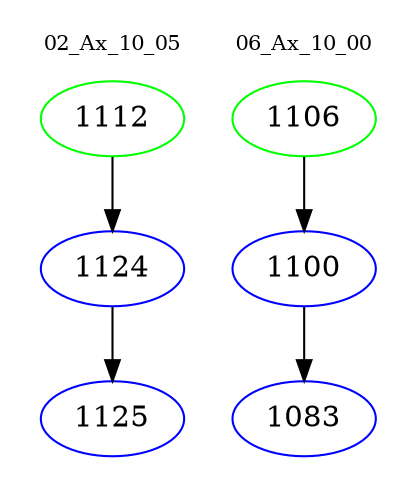 digraph{
subgraph cluster_0 {
color = white
label = "02_Ax_10_05";
fontsize=10;
T0_1112 [label="1112", color="green"]
T0_1112 -> T0_1124 [color="black"]
T0_1124 [label="1124", color="blue"]
T0_1124 -> T0_1125 [color="black"]
T0_1125 [label="1125", color="blue"]
}
subgraph cluster_1 {
color = white
label = "06_Ax_10_00";
fontsize=10;
T1_1106 [label="1106", color="green"]
T1_1106 -> T1_1100 [color="black"]
T1_1100 [label="1100", color="blue"]
T1_1100 -> T1_1083 [color="black"]
T1_1083 [label="1083", color="blue"]
}
}
